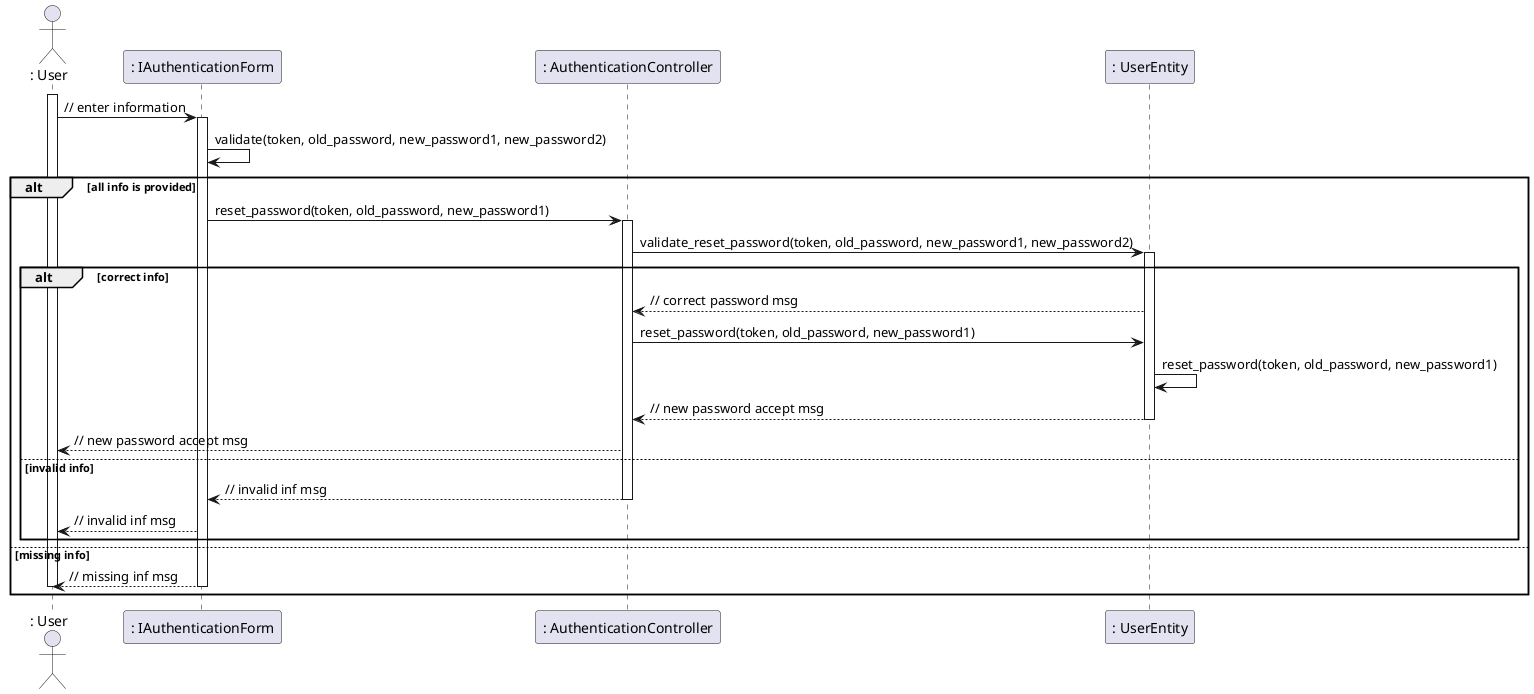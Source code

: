 @startuml
actor ": User"

activate ": User"
": User" -> ": IAuthenticationForm" : // enter information
activate ": IAuthenticationForm"
": IAuthenticationForm" -> ": IAuthenticationForm" : validate(token, old_password, new_password1, new_password2)

alt all info is provided

": IAuthenticationForm" -> ": AuthenticationController" : reset_password(token, old_password, new_password1)
activate ": AuthenticationController"
": AuthenticationController" -> ": UserEntity" : validate_reset_password(token, old_password, new_password1, new_password2)

alt correct info
activate ": UserEntity"
": UserEntity" --> ": AuthenticationController" : // correct password msg
": AuthenticationController" -> ": UserEntity" : reset_password(token, old_password, new_password1)


": UserEntity" -> ": UserEntity" : reset_password(token, old_password, new_password1)
": UserEntity" --> ": AuthenticationController" : // new password accept msg
deactivate ": UserEntity"
": AuthenticationController" --> ": User" : // new password accept msg

else invalid info

": AuthenticationController" --> ": IAuthenticationForm" : // invalid inf msg
deactivate ": AuthenticationController"
": IAuthenticationForm" --> ": User" : // invalid inf msg

end

else missing info

": IAuthenticationForm" --> ": User" : // missing inf msg
deactivate ": IAuthenticationForm"
deactivate ": User"
end
@enduml